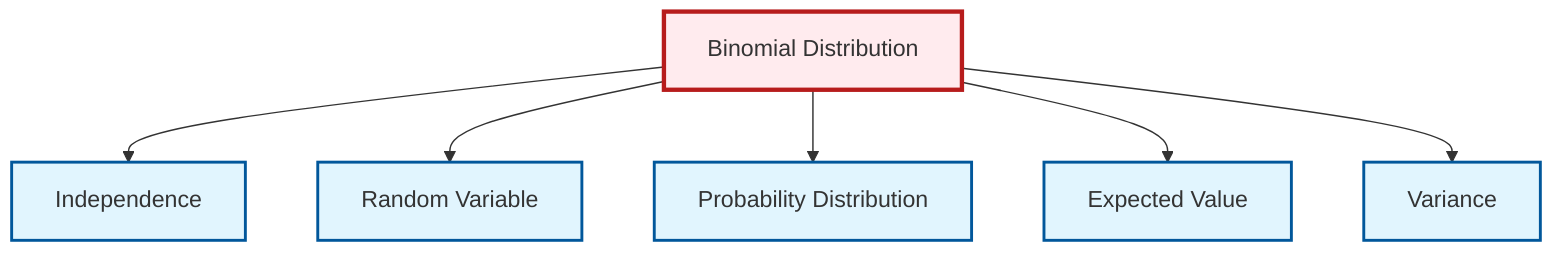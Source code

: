 graph TD
    classDef definition fill:#e1f5fe,stroke:#01579b,stroke-width:2px
    classDef theorem fill:#f3e5f5,stroke:#4a148c,stroke-width:2px
    classDef axiom fill:#fff3e0,stroke:#e65100,stroke-width:2px
    classDef example fill:#e8f5e9,stroke:#1b5e20,stroke-width:2px
    classDef current fill:#ffebee,stroke:#b71c1c,stroke-width:3px
    def-random-variable["Random Variable"]:::definition
    def-independence["Independence"]:::definition
    def-expectation["Expected Value"]:::definition
    def-probability-distribution["Probability Distribution"]:::definition
    def-binomial-distribution["Binomial Distribution"]:::definition
    def-variance["Variance"]:::definition
    def-binomial-distribution --> def-independence
    def-binomial-distribution --> def-random-variable
    def-binomial-distribution --> def-probability-distribution
    def-binomial-distribution --> def-expectation
    def-binomial-distribution --> def-variance
    class def-binomial-distribution current